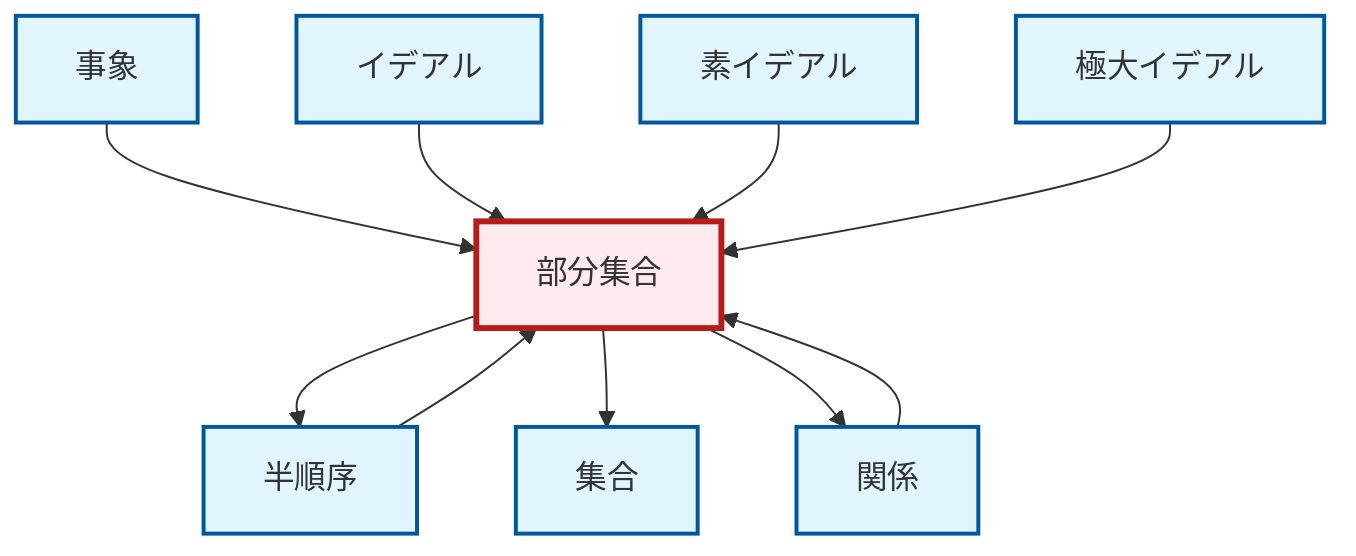 graph TD
    classDef definition fill:#e1f5fe,stroke:#01579b,stroke-width:2px
    classDef theorem fill:#f3e5f5,stroke:#4a148c,stroke-width:2px
    classDef axiom fill:#fff3e0,stroke:#e65100,stroke-width:2px
    classDef example fill:#e8f5e9,stroke:#1b5e20,stroke-width:2px
    classDef current fill:#ffebee,stroke:#b71c1c,stroke-width:3px
    def-event["事象"]:::definition
    def-subset["部分集合"]:::definition
    def-maximal-ideal["極大イデアル"]:::definition
    def-set["集合"]:::definition
    def-prime-ideal["素イデアル"]:::definition
    def-ideal["イデアル"]:::definition
    def-relation["関係"]:::definition
    def-partial-order["半順序"]:::definition
    def-event --> def-subset
    def-relation --> def-subset
    def-ideal --> def-subset
    def-subset --> def-partial-order
    def-subset --> def-set
    def-partial-order --> def-subset
    def-prime-ideal --> def-subset
    def-subset --> def-relation
    def-maximal-ideal --> def-subset
    class def-subset current